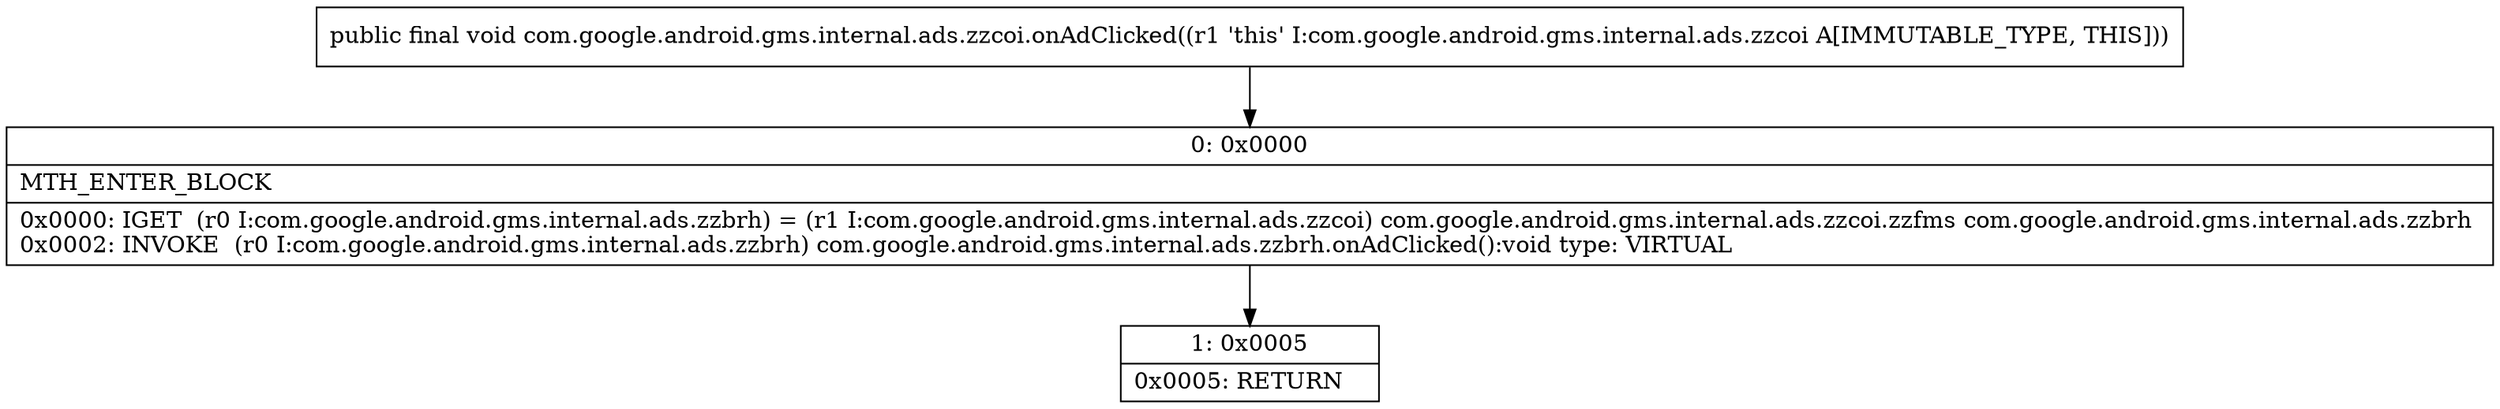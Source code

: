 digraph "CFG forcom.google.android.gms.internal.ads.zzcoi.onAdClicked()V" {
Node_0 [shape=record,label="{0\:\ 0x0000|MTH_ENTER_BLOCK\l|0x0000: IGET  (r0 I:com.google.android.gms.internal.ads.zzbrh) = (r1 I:com.google.android.gms.internal.ads.zzcoi) com.google.android.gms.internal.ads.zzcoi.zzfms com.google.android.gms.internal.ads.zzbrh \l0x0002: INVOKE  (r0 I:com.google.android.gms.internal.ads.zzbrh) com.google.android.gms.internal.ads.zzbrh.onAdClicked():void type: VIRTUAL \l}"];
Node_1 [shape=record,label="{1\:\ 0x0005|0x0005: RETURN   \l}"];
MethodNode[shape=record,label="{public final void com.google.android.gms.internal.ads.zzcoi.onAdClicked((r1 'this' I:com.google.android.gms.internal.ads.zzcoi A[IMMUTABLE_TYPE, THIS])) }"];
MethodNode -> Node_0;
Node_0 -> Node_1;
}

